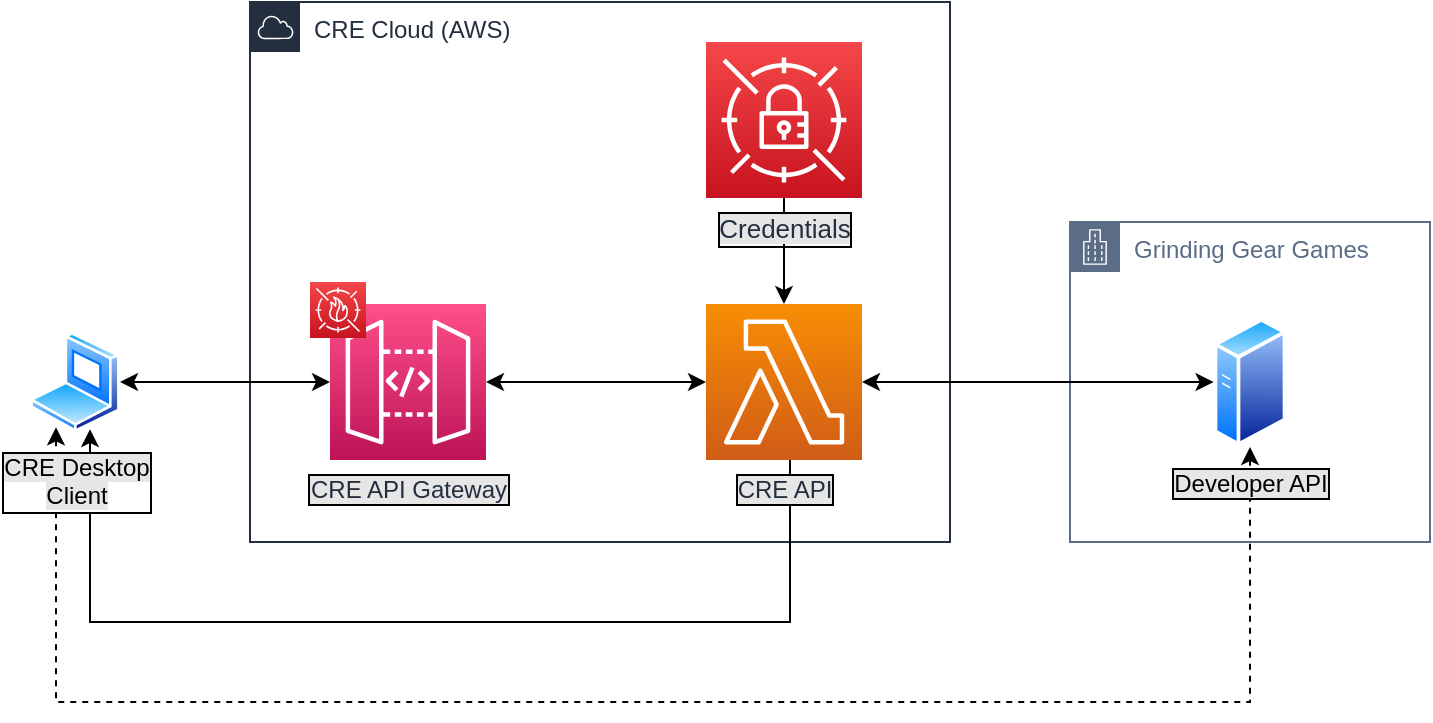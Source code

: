 <mxfile version="21.6.6" type="device">
  <diagram name="Page-1" id="V8yKZYRQLqCEJymCwJNS">
    <mxGraphModel dx="584" dy="436" grid="1" gridSize="10" guides="1" tooltips="1" connect="1" arrows="1" fold="1" page="1" pageScale="1" pageWidth="850" pageHeight="1100" math="0" shadow="0">
      <root>
        <mxCell id="0" />
        <mxCell id="1" parent="0" />
        <mxCell id="6lwb03tqqhEh4Z7O537j-16" style="edgeStyle=orthogonalEdgeStyle;rounded=0;orthogonalLoop=1;jettySize=auto;html=1;startArrow=classic;startFill=1;dashed=1;labelBorderColor=default;" edge="1" parent="1" source="6lwb03tqqhEh4Z7O537j-14" target="6lwb03tqqhEh4Z7O537j-2">
          <mxGeometry relative="1" as="geometry">
            <Array as="points">
              <mxPoint x="740" y="860" />
              <mxPoint x="143" y="860" />
            </Array>
          </mxGeometry>
        </mxCell>
        <mxCell id="6lwb03tqqhEh4Z7O537j-12" value="CRE Cloud (AWS)" style="points=[[0,0],[0.25,0],[0.5,0],[0.75,0],[1,0],[1,0.25],[1,0.5],[1,0.75],[1,1],[0.75,1],[0.5,1],[0.25,1],[0,1],[0,0.75],[0,0.5],[0,0.25]];outlineConnect=0;gradientColor=none;html=1;whiteSpace=wrap;fontSize=12;fontStyle=0;container=1;pointerEvents=0;collapsible=0;recursiveResize=0;shape=mxgraph.aws4.group;grIcon=mxgraph.aws4.group_aws_cloud;strokeColor=#232F3E;fillColor=none;verticalAlign=top;align=left;spacingLeft=30;fontColor=#232F3E;dashed=0;labelBorderColor=none;" vertex="1" parent="1">
          <mxGeometry x="240" y="510" width="350" height="270" as="geometry" />
        </mxCell>
        <mxCell id="6lwb03tqqhEh4Z7O537j-5" value="&lt;span style=&quot;background-color: rgb(230, 230, 230);&quot;&gt;CRE API Gateway&lt;br&gt;&lt;/span&gt;" style="sketch=0;points=[[0,0,0],[0.25,0,0],[0.5,0,0],[0.75,0,0],[1,0,0],[0,1,0],[0.25,1,0],[0.5,1,0],[0.75,1,0],[1,1,0],[0,0.25,0],[0,0.5,0],[0,0.75,0],[1,0.25,0],[1,0.5,0],[1,0.75,0]];outlineConnect=0;fontColor=#232F3E;gradientColor=#FF4F8B;gradientDirection=north;fillColor=#BC1356;strokeColor=#ffffff;dashed=0;verticalLabelPosition=bottom;verticalAlign=top;align=center;html=1;fontSize=12;fontStyle=0;aspect=fixed;shape=mxgraph.aws4.resourceIcon;resIcon=mxgraph.aws4.api_gateway;labelBorderColor=default;" vertex="1" parent="6lwb03tqqhEh4Z7O537j-12">
          <mxGeometry x="40" y="151" width="78" height="78" as="geometry" />
        </mxCell>
        <mxCell id="6lwb03tqqhEh4Z7O537j-20" style="edgeStyle=orthogonalEdgeStyle;rounded=0;orthogonalLoop=1;jettySize=auto;html=1;" edge="1" parent="6lwb03tqqhEh4Z7O537j-12" source="6lwb03tqqhEh4Z7O537j-4" target="6lwb03tqqhEh4Z7O537j-2">
          <mxGeometry relative="1" as="geometry">
            <mxPoint x="-70" y="220" as="targetPoint" />
            <Array as="points">
              <mxPoint x="270" y="310" />
              <mxPoint x="-80" y="310" />
            </Array>
          </mxGeometry>
        </mxCell>
        <mxCell id="6lwb03tqqhEh4Z7O537j-4" value="&lt;span style=&quot;background-color: rgb(230, 230, 230);&quot;&gt;CRE API&lt;/span&gt;" style="sketch=0;points=[[0,0,0],[0.25,0,0],[0.5,0,0],[0.75,0,0],[1,0,0],[0,1,0],[0.25,1,0],[0.5,1,0],[0.75,1,0],[1,1,0],[0,0.25,0],[0,0.5,0],[0,0.75,0],[1,0.25,0],[1,0.5,0],[1,0.75,0]];outlineConnect=0;fontColor=#232F3E;gradientColor=#F78E04;gradientDirection=north;fillColor=#D05C17;strokeColor=#ffffff;dashed=0;verticalLabelPosition=bottom;verticalAlign=top;align=center;html=1;fontSize=12;fontStyle=0;aspect=fixed;shape=mxgraph.aws4.resourceIcon;resIcon=mxgraph.aws4.lambda;labelBorderColor=default;" vertex="1" parent="6lwb03tqqhEh4Z7O537j-12">
          <mxGeometry x="228" y="151" width="78" height="78" as="geometry" />
        </mxCell>
        <mxCell id="6lwb03tqqhEh4Z7O537j-7" style="edgeStyle=orthogonalEdgeStyle;rounded=0;orthogonalLoop=1;jettySize=auto;html=1;startArrow=classic;startFill=1;labelBorderColor=default;" edge="1" parent="6lwb03tqqhEh4Z7O537j-12" source="6lwb03tqqhEh4Z7O537j-5" target="6lwb03tqqhEh4Z7O537j-4">
          <mxGeometry relative="1" as="geometry" />
        </mxCell>
        <mxCell id="6lwb03tqqhEh4Z7O537j-8" style="edgeStyle=orthogonalEdgeStyle;rounded=0;orthogonalLoop=1;jettySize=auto;html=1;labelBorderColor=default;" edge="1" parent="6lwb03tqqhEh4Z7O537j-12" source="6lwb03tqqhEh4Z7O537j-6" target="6lwb03tqqhEh4Z7O537j-4">
          <mxGeometry relative="1" as="geometry" />
        </mxCell>
        <mxCell id="6lwb03tqqhEh4Z7O537j-6" value="&lt;span style=&quot;font-size: 13px; background-color: rgb(230, 230, 230);&quot;&gt;Credentials&lt;/span&gt;" style="sketch=0;points=[[0,0,0],[0.25,0,0],[0.5,0,0],[0.75,0,0],[1,0,0],[0,1,0],[0.25,1,0],[0.5,1,0],[0.75,1,0],[1,1,0],[0,0.25,0],[0,0.5,0],[0,0.75,0],[1,0.25,0],[1,0.5,0],[1,0.75,0]];outlineConnect=0;fontColor=#232F3E;gradientColor=#F54749;gradientDirection=north;fillColor=#C7131F;strokeColor=#ffffff;dashed=0;verticalLabelPosition=bottom;verticalAlign=top;align=center;html=1;fontSize=12;fontStyle=0;aspect=fixed;shape=mxgraph.aws4.resourceIcon;resIcon=mxgraph.aws4.secrets_manager;labelBorderColor=default;" vertex="1" parent="6lwb03tqqhEh4Z7O537j-12">
          <mxGeometry x="228" y="20" width="78" height="78" as="geometry" />
        </mxCell>
        <mxCell id="6lwb03tqqhEh4Z7O537j-11" style="edgeStyle=orthogonalEdgeStyle;rounded=0;orthogonalLoop=1;jettySize=auto;html=1;startArrow=classic;startFill=1;labelBorderColor=default;" edge="1" parent="6lwb03tqqhEh4Z7O537j-12" source="6lwb03tqqhEh4Z7O537j-5" target="6lwb03tqqhEh4Z7O537j-2">
          <mxGeometry relative="1" as="geometry" />
        </mxCell>
        <mxCell id="6lwb03tqqhEh4Z7O537j-2" value="&lt;span style=&quot;background-color: rgb(230, 230, 230);&quot;&gt;CRE Desktop&lt;br&gt;Client&lt;/span&gt;" style="image;aspect=fixed;perimeter=ellipsePerimeter;html=1;align=center;shadow=0;dashed=0;spacingTop=3;image=img/lib/active_directory/laptop_client.svg;labelBorderColor=default;" vertex="1" parent="6lwb03tqqhEh4Z7O537j-12">
          <mxGeometry x="-110" y="165" width="45" height="50" as="geometry" />
        </mxCell>
        <mxCell id="6lwb03tqqhEh4Z7O537j-3" value="" style="sketch=0;points=[[0,0,0],[0.25,0,0],[0.5,0,0],[0.75,0,0],[1,0,0],[0,1,0],[0.25,1,0],[0.5,1,0],[0.75,1,0],[1,1,0],[0,0.25,0],[0,0.5,0],[0,0.75,0],[1,0.25,0],[1,0.5,0],[1,0.75,0]];outlineConnect=0;fontColor=#232F3E;gradientColor=#F54749;gradientDirection=north;fillColor=#C7131F;strokeColor=#ffffff;dashed=0;verticalLabelPosition=bottom;verticalAlign=top;align=center;html=1;fontSize=12;fontStyle=0;aspect=fixed;shape=mxgraph.aws4.resourceIcon;resIcon=mxgraph.aws4.waf;container=0;labelBorderColor=default;" vertex="1" parent="6lwb03tqqhEh4Z7O537j-12">
          <mxGeometry x="30" y="140" width="28" height="28" as="geometry" />
        </mxCell>
        <mxCell id="6lwb03tqqhEh4Z7O537j-13" value="Grinding Gear Games" style="points=[[0,0],[0.25,0],[0.5,0],[0.75,0],[1,0],[1,0.25],[1,0.5],[1,0.75],[1,1],[0.75,1],[0.5,1],[0.25,1],[0,1],[0,0.75],[0,0.5],[0,0.25]];outlineConnect=0;gradientColor=none;html=1;whiteSpace=wrap;fontSize=12;fontStyle=0;container=1;pointerEvents=0;collapsible=0;recursiveResize=0;shape=mxgraph.aws4.group;grIcon=mxgraph.aws4.group_corporate_data_center;strokeColor=#5A6C86;fillColor=none;verticalAlign=top;align=left;spacingLeft=30;fontColor=#5A6C86;dashed=0;labelBorderColor=none;" vertex="1" parent="1">
          <mxGeometry x="650" y="620" width="180" height="160" as="geometry" />
        </mxCell>
        <mxCell id="6lwb03tqqhEh4Z7O537j-14" value="&lt;span style=&quot;background-color: rgb(230, 230, 230);&quot;&gt;Developer API&lt;/span&gt;" style="image;aspect=fixed;perimeter=ellipsePerimeter;html=1;align=center;shadow=0;dashed=0;spacingTop=3;image=img/lib/active_directory/generic_server.svg;labelBorderColor=default;spacingLeft=0;" vertex="1" parent="6lwb03tqqhEh4Z7O537j-13">
          <mxGeometry x="71.8" y="47.5" width="36.4" height="65" as="geometry" />
        </mxCell>
        <mxCell id="6lwb03tqqhEh4Z7O537j-15" style="edgeStyle=orthogonalEdgeStyle;rounded=0;orthogonalLoop=1;jettySize=auto;html=1;startArrow=classic;startFill=1;labelBorderColor=default;" edge="1" parent="1" source="6lwb03tqqhEh4Z7O537j-4" target="6lwb03tqqhEh4Z7O537j-14">
          <mxGeometry relative="1" as="geometry" />
        </mxCell>
      </root>
    </mxGraphModel>
  </diagram>
</mxfile>

